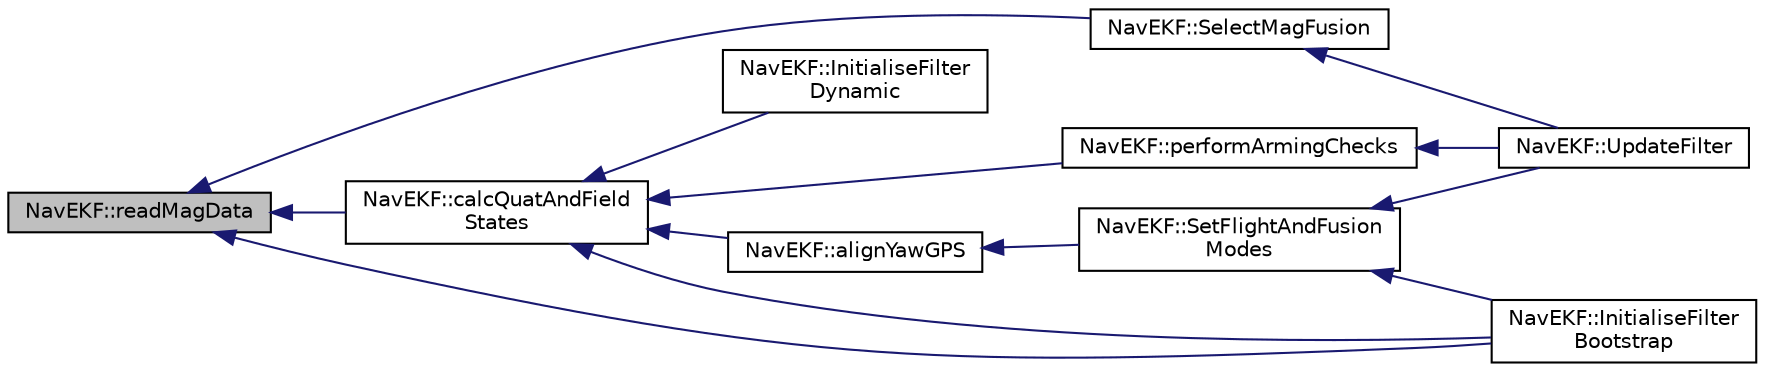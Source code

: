 digraph "NavEKF::readMagData"
{
 // INTERACTIVE_SVG=YES
  edge [fontname="Helvetica",fontsize="10",labelfontname="Helvetica",labelfontsize="10"];
  node [fontname="Helvetica",fontsize="10",shape=record];
  rankdir="LR";
  Node1 [label="NavEKF::readMagData",height=0.2,width=0.4,color="black", fillcolor="grey75", style="filled" fontcolor="black"];
  Node1 -> Node2 [dir="back",color="midnightblue",fontsize="10",style="solid",fontname="Helvetica"];
  Node2 [label="NavEKF::calcQuatAndField\lStates",height=0.2,width=0.4,color="black", fillcolor="white", style="filled",URL="$classNavEKF.html#afd23b087248e7c8bb5b65f834ba9544e"];
  Node2 -> Node3 [dir="back",color="midnightblue",fontsize="10",style="solid",fontname="Helvetica"];
  Node3 [label="NavEKF::alignYawGPS",height=0.2,width=0.4,color="black", fillcolor="white", style="filled",URL="$classNavEKF.html#a24a9b1e9c8504aa4821f2459c7ae6117"];
  Node3 -> Node4 [dir="back",color="midnightblue",fontsize="10",style="solid",fontname="Helvetica"];
  Node4 [label="NavEKF::SetFlightAndFusion\lModes",height=0.2,width=0.4,color="black", fillcolor="white", style="filled",URL="$classNavEKF.html#a02ca7503660ded3d95abce7c81d2eebf"];
  Node4 -> Node5 [dir="back",color="midnightblue",fontsize="10",style="solid",fontname="Helvetica"];
  Node5 [label="NavEKF::InitialiseFilter\lBootstrap",height=0.2,width=0.4,color="black", fillcolor="white", style="filled",URL="$classNavEKF.html#a290932b02347c5247f036fbc3c7af9d8"];
  Node4 -> Node6 [dir="back",color="midnightblue",fontsize="10",style="solid",fontname="Helvetica"];
  Node6 [label="NavEKF::UpdateFilter",height=0.2,width=0.4,color="black", fillcolor="white", style="filled",URL="$classNavEKF.html#a58d3c9694abab421e8eadd78e72ac67c"];
  Node2 -> Node5 [dir="back",color="midnightblue",fontsize="10",style="solid",fontname="Helvetica"];
  Node2 -> Node7 [dir="back",color="midnightblue",fontsize="10",style="solid",fontname="Helvetica"];
  Node7 [label="NavEKF::InitialiseFilter\lDynamic",height=0.2,width=0.4,color="black", fillcolor="white", style="filled",URL="$classNavEKF.html#a12500a621febd8f914f6e16db4c28759"];
  Node2 -> Node8 [dir="back",color="midnightblue",fontsize="10",style="solid",fontname="Helvetica"];
  Node8 [label="NavEKF::performArmingChecks",height=0.2,width=0.4,color="black", fillcolor="white", style="filled",URL="$classNavEKF.html#a9eb8c77b7f824e2ebbf378f1d269290b"];
  Node8 -> Node6 [dir="back",color="midnightblue",fontsize="10",style="solid",fontname="Helvetica"];
  Node1 -> Node5 [dir="back",color="midnightblue",fontsize="10",style="solid",fontname="Helvetica"];
  Node1 -> Node9 [dir="back",color="midnightblue",fontsize="10",style="solid",fontname="Helvetica"];
  Node9 [label="NavEKF::SelectMagFusion",height=0.2,width=0.4,color="black", fillcolor="white", style="filled",URL="$classNavEKF.html#abb693a00d56f98f4cd8d654605163d14"];
  Node9 -> Node6 [dir="back",color="midnightblue",fontsize="10",style="solid",fontname="Helvetica"];
}

